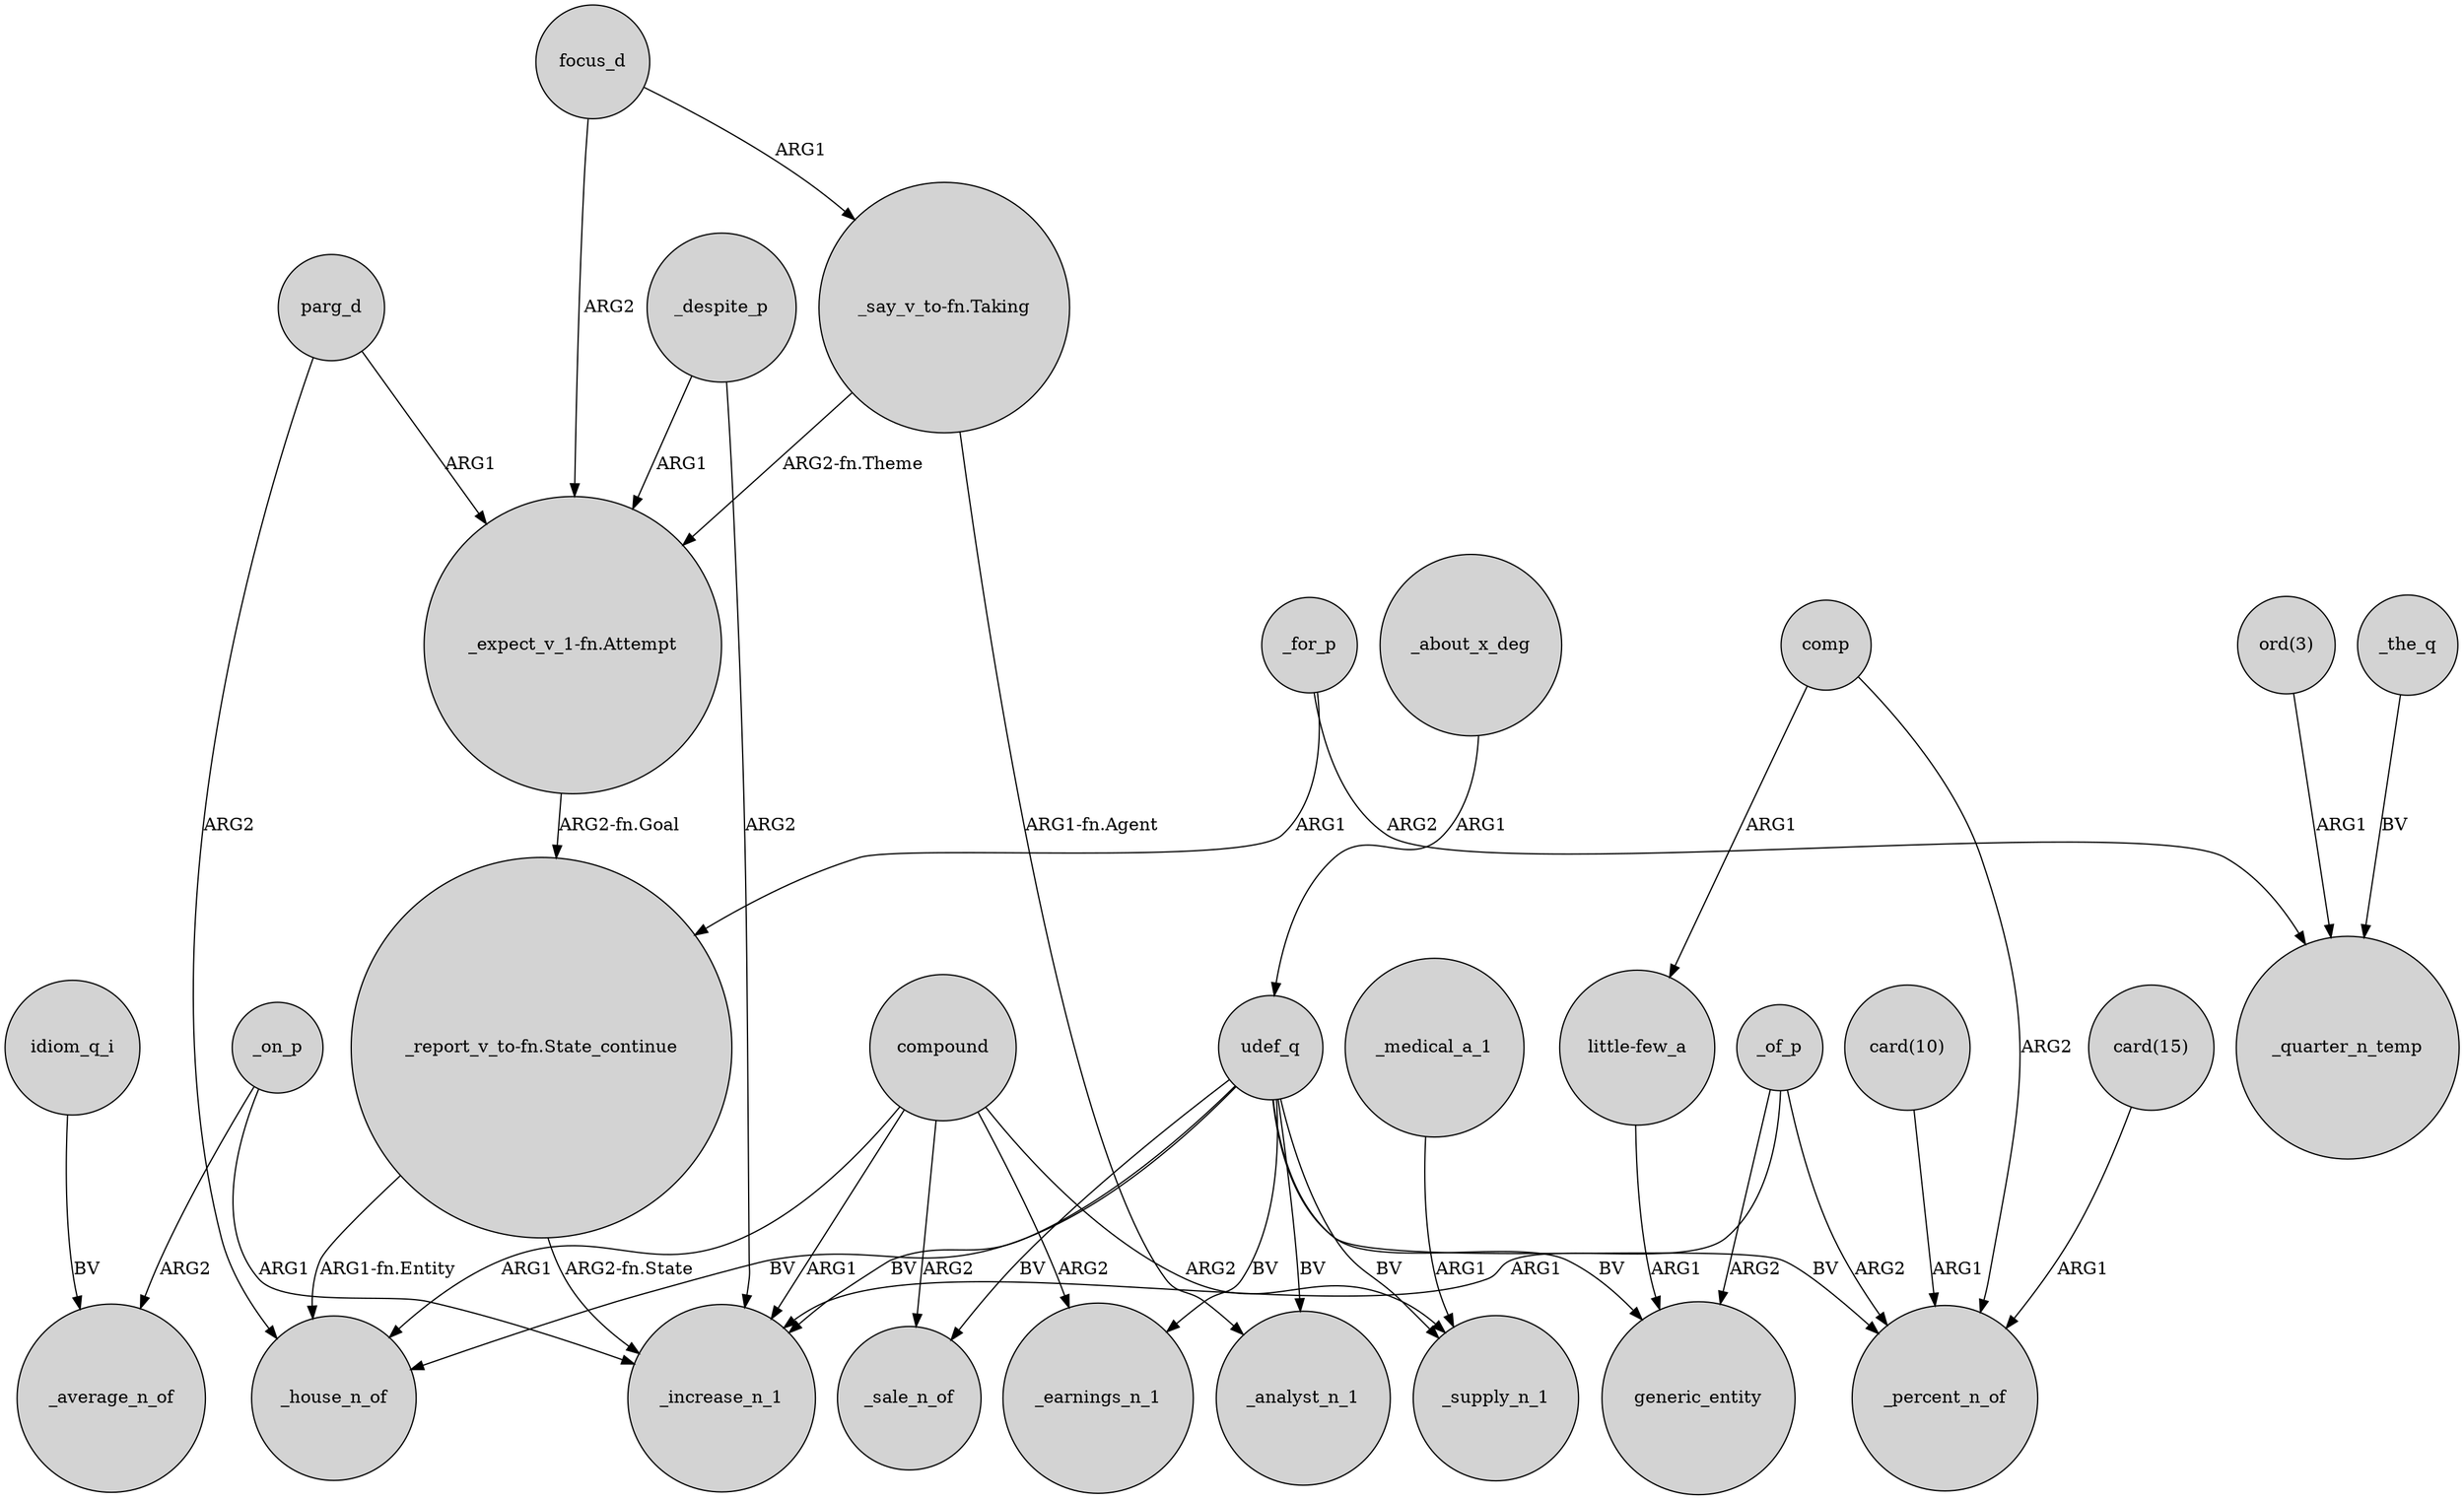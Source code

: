 digraph {
	node [shape=circle style=filled]
	"_report_v_to-fn.State_continue" -> _house_n_of [label="ARG1-fn.Entity"]
	_on_p -> _average_n_of [label=ARG2]
	compound -> _increase_n_1 [label=ARG1]
	compound -> _house_n_of [label=ARG1]
	"ord(3)" -> _quarter_n_temp [label=ARG1]
	_of_p -> _increase_n_1 [label=ARG1]
	parg_d -> _house_n_of [label=ARG2]
	focus_d -> "_expect_v_1-fn.Attempt" [label=ARG2]
	"_expect_v_1-fn.Attempt" -> "_report_v_to-fn.State_continue" [label="ARG2-fn.Goal"]
	udef_q -> _analyst_n_1 [label=BV]
	focus_d -> "_say_v_to-fn.Taking" [label=ARG1]
	"_report_v_to-fn.State_continue" -> _increase_n_1 [label="ARG2-fn.State"]
	_the_q -> _quarter_n_temp [label=BV]
	udef_q -> _sale_n_of [label=BV]
	udef_q -> _increase_n_1 [label=BV]
	udef_q -> _supply_n_1 [label=BV]
	"little-few_a" -> generic_entity [label=ARG1]
	udef_q -> generic_entity [label=BV]
	_for_p -> "_report_v_to-fn.State_continue" [label=ARG1]
	_about_x_deg -> udef_q [label=ARG1]
	_despite_p -> "_expect_v_1-fn.Attempt" [label=ARG1]
	compound -> _earnings_n_1 [label=ARG2]
	_on_p -> _increase_n_1 [label=ARG1]
	idiom_q_i -> _average_n_of [label=BV]
	_for_p -> _quarter_n_temp [label=ARG2]
	udef_q -> _earnings_n_1 [label=BV]
	udef_q -> _percent_n_of [label=BV]
	"_say_v_to-fn.Taking" -> _analyst_n_1 [label="ARG1-fn.Agent"]
	_of_p -> generic_entity [label=ARG2]
	"card(10)" -> _percent_n_of [label=ARG1]
	udef_q -> _house_n_of [label=BV]
	"card(15)" -> _percent_n_of [label=ARG1]
	_medical_a_1 -> _supply_n_1 [label=ARG1]
	comp -> "little-few_a" [label=ARG1]
	_despite_p -> _increase_n_1 [label=ARG2]
	compound -> _supply_n_1 [label=ARG2]
	"_say_v_to-fn.Taking" -> "_expect_v_1-fn.Attempt" [label="ARG2-fn.Theme"]
	parg_d -> "_expect_v_1-fn.Attempt" [label=ARG1]
	_of_p -> _percent_n_of [label=ARG2]
	compound -> _sale_n_of [label=ARG2]
	comp -> _percent_n_of [label=ARG2]
}
